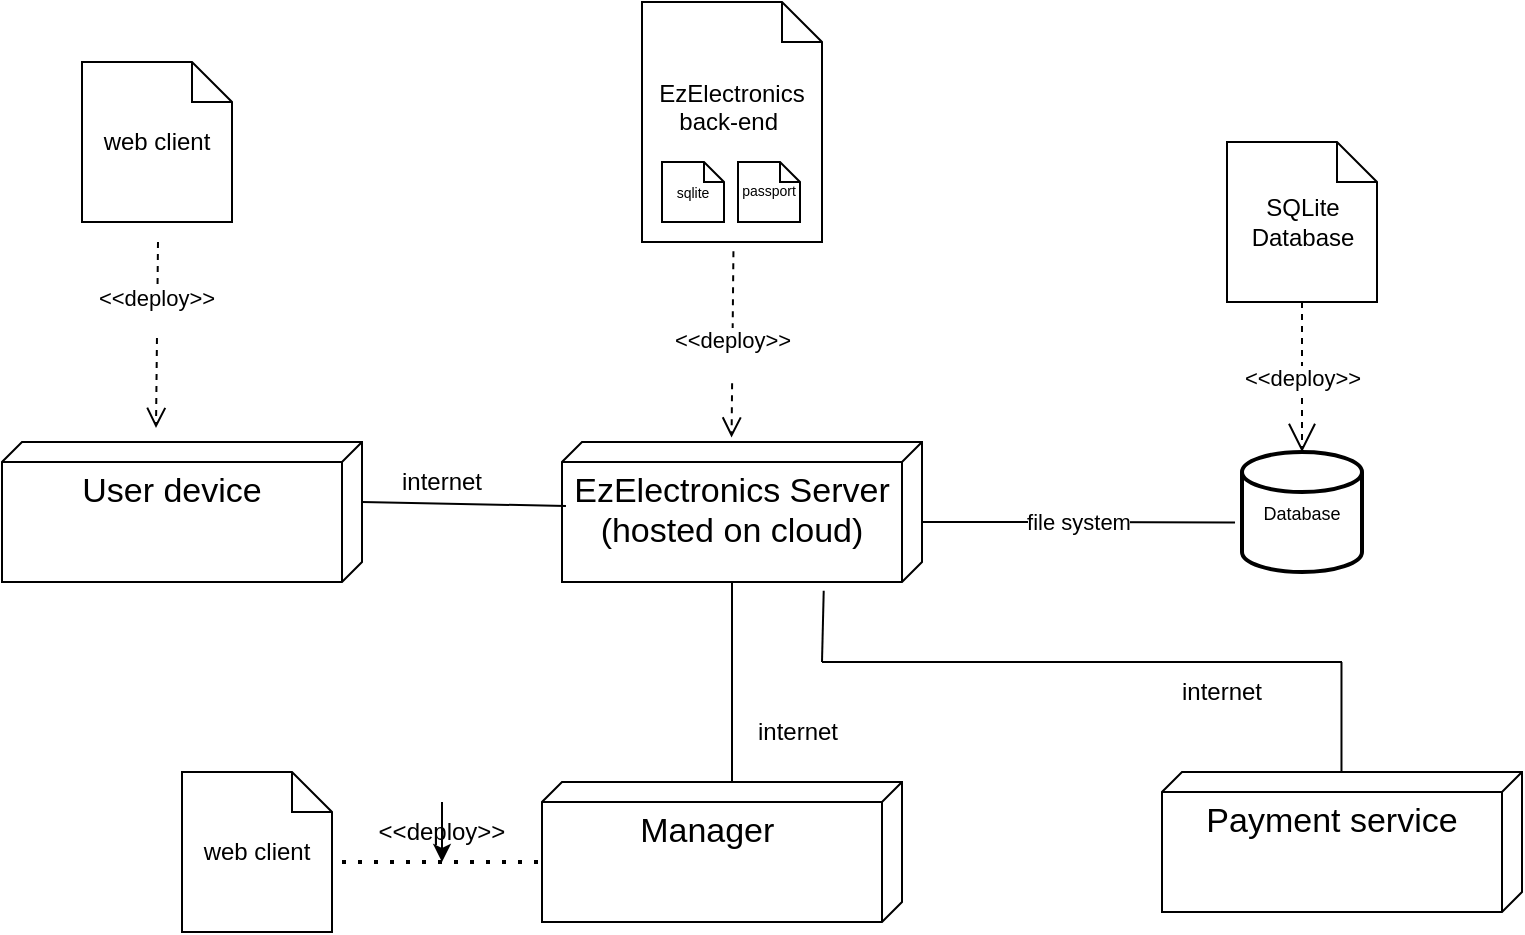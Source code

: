 <mxfile version="24.3.0" type="device">
  <diagram name="Pagina-1" id="_NdyMHsjb8DIdISqBQqW">
    <mxGraphModel dx="1327" dy="604" grid="1" gridSize="10" guides="1" tooltips="1" connect="1" arrows="1" fold="1" page="1" pageScale="1" pageWidth="827" pageHeight="1169" math="0" shadow="0">
      <root>
        <mxCell id="0" />
        <mxCell id="1" parent="0" />
        <mxCell id="BmYraWDIbmatM974oFuv-1" value="EzElectronics Server&lt;div&gt;(hosted on cloud)&lt;/div&gt;" style="verticalAlign=top;align=center;spacingTop=8;spacingLeft=2;spacingRight=12;shape=cube;size=10;direction=south;fontStyle=0;html=1;whiteSpace=wrap;fontSize=17;" parent="1" vertex="1">
          <mxGeometry x="310" y="280" width="180" height="70" as="geometry" />
        </mxCell>
        <mxCell id="BmYraWDIbmatM974oFuv-4" value="EzElectronics back-end&amp;nbsp;&lt;div&gt;&lt;br&gt;&lt;/div&gt;" style="shape=note;size=20;whiteSpace=wrap;html=1;" parent="1" vertex="1">
          <mxGeometry x="350" y="60" width="90" height="120" as="geometry" />
        </mxCell>
        <mxCell id="BmYraWDIbmatM974oFuv-5" value="&amp;lt;&amp;lt;deploy&amp;gt;&amp;gt;&lt;div&gt;&lt;br&gt;&lt;/div&gt;" style="html=1;verticalAlign=bottom;endArrow=open;dashed=1;endSize=8;curved=0;rounded=0;entryX=-0.032;entryY=0.529;entryDx=0;entryDy=0;entryPerimeter=0;exitX=0.508;exitY=1.039;exitDx=0;exitDy=0;exitPerimeter=0;" parent="1" source="BmYraWDIbmatM974oFuv-4" target="BmYraWDIbmatM974oFuv-1" edge="1">
          <mxGeometry x="0.428" relative="1" as="geometry">
            <mxPoint x="400" y="200" as="sourcePoint" />
            <mxPoint x="399.47" y="250" as="targetPoint" />
            <mxPoint as="offset" />
          </mxGeometry>
        </mxCell>
        <mxCell id="BmYraWDIbmatM974oFuv-7" value="&lt;div style=&quot;&quot;&gt;&lt;font style=&quot;font-size: 7px;&quot;&gt;sqlite&lt;/font&gt;&lt;/div&gt;" style="shape=note;size=10;whiteSpace=wrap;html=1;fontSize=8;" parent="1" vertex="1">
          <mxGeometry x="360" y="140" width="31" height="30" as="geometry" />
        </mxCell>
        <mxCell id="BmYraWDIbmatM974oFuv-8" value="&lt;div style=&quot;font-size: 7px;&quot;&gt;&lt;font style=&quot;font-size: 7px;&quot;&gt;passport&lt;/font&gt;&lt;/div&gt;" style="shape=note;size=10;whiteSpace=wrap;html=1;fontSize=7;" parent="1" vertex="1">
          <mxGeometry x="398" y="140" width="31" height="30" as="geometry" />
        </mxCell>
        <mxCell id="89rJYb5EtX0BTrZBLkx5-1" value="&lt;div style=&quot;&quot;&gt;&lt;span style=&quot;font-size: 9px; background-color: initial;&quot;&gt;Database&lt;/span&gt;&lt;/div&gt;" style="strokeWidth=2;html=1;shape=mxgraph.flowchart.database;whiteSpace=wrap;align=center;" parent="1" vertex="1">
          <mxGeometry x="650" y="285" width="60" height="60" as="geometry" />
        </mxCell>
        <mxCell id="89rJYb5EtX0BTrZBLkx5-4" value="file system" style="endArrow=none;html=1;rounded=0;entryX=-0.058;entryY=0.587;entryDx=0;entryDy=0;entryPerimeter=0;" parent="1" target="89rJYb5EtX0BTrZBLkx5-1" edge="1">
          <mxGeometry width="50" height="50" relative="1" as="geometry">
            <mxPoint x="490" y="320" as="sourcePoint" />
            <mxPoint x="540" y="270" as="targetPoint" />
            <Array as="points">
              <mxPoint x="560" y="320" />
            </Array>
          </mxGeometry>
        </mxCell>
        <mxCell id="89rJYb5EtX0BTrZBLkx5-5" value="SQLite&lt;div&gt;Database&lt;/div&gt;" style="shape=note;size=20;whiteSpace=wrap;html=1;" parent="1" vertex="1">
          <mxGeometry x="642.5" y="130" width="75" height="80" as="geometry" />
        </mxCell>
        <mxCell id="89rJYb5EtX0BTrZBLkx5-11" value="&amp;lt;&amp;lt;deploy&amp;gt;&amp;gt;" style="endArrow=open;endSize=12;dashed=1;html=1;rounded=0;exitX=0.5;exitY=1;exitDx=0;exitDy=0;exitPerimeter=0;entryX=0.5;entryY=0;entryDx=0;entryDy=0;entryPerimeter=0;" parent="1" source="89rJYb5EtX0BTrZBLkx5-5" target="89rJYb5EtX0BTrZBLkx5-1" edge="1">
          <mxGeometry width="160" relative="1" as="geometry">
            <mxPoint x="640" y="270" as="sourcePoint" />
            <mxPoint x="800" y="270" as="targetPoint" />
          </mxGeometry>
        </mxCell>
        <mxCell id="9u8g-tPA5GnZRjMkDOOB-1" value="User device" style="verticalAlign=top;align=center;spacingTop=8;spacingLeft=2;spacingRight=12;shape=cube;size=10;direction=south;fontStyle=0;html=1;whiteSpace=wrap;fontSize=17;" parent="1" vertex="1">
          <mxGeometry x="30" y="280" width="180" height="70" as="geometry" />
        </mxCell>
        <mxCell id="9u8g-tPA5GnZRjMkDOOB-3" value="" style="endArrow=none;html=1;rounded=0;exitX=0;exitY=0;exitDx=30;exitDy=0;exitPerimeter=0;entryX=0.457;entryY=0.989;entryDx=0;entryDy=0;entryPerimeter=0;" parent="1" source="9u8g-tPA5GnZRjMkDOOB-1" target="BmYraWDIbmatM974oFuv-1" edge="1">
          <mxGeometry width="50" height="50" relative="1" as="geometry">
            <mxPoint x="390" y="280" as="sourcePoint" />
            <mxPoint x="440" y="230" as="targetPoint" />
          </mxGeometry>
        </mxCell>
        <mxCell id="9u8g-tPA5GnZRjMkDOOB-6" value="internet" style="text;html=1;align=center;verticalAlign=middle;whiteSpace=wrap;rounded=0;" parent="1" vertex="1">
          <mxGeometry x="220" y="285" width="60" height="30" as="geometry" />
        </mxCell>
        <mxCell id="9u8g-tPA5GnZRjMkDOOB-7" value="web client" style="shape=note;size=20;whiteSpace=wrap;html=1;" parent="1" vertex="1">
          <mxGeometry x="70" y="90" width="75" height="80" as="geometry" />
        </mxCell>
        <mxCell id="9u8g-tPA5GnZRjMkDOOB-8" value="&amp;lt;&amp;lt;deploy&amp;gt;&amp;gt;&lt;div&gt;&lt;br&gt;&lt;/div&gt;" style="html=1;verticalAlign=bottom;endArrow=open;dashed=1;endSize=8;curved=0;rounded=0;entryX=-0.032;entryY=0.529;entryDx=0;entryDy=0;entryPerimeter=0;exitX=0.508;exitY=1.039;exitDx=0;exitDy=0;exitPerimeter=0;" parent="1" edge="1">
          <mxGeometry x="0.075" relative="1" as="geometry">
            <mxPoint x="108" y="180" as="sourcePoint" />
            <mxPoint x="107" y="273" as="targetPoint" />
            <mxPoint as="offset" />
            <Array as="points" />
          </mxGeometry>
        </mxCell>
        <mxCell id="8MKmQpULTgNaZWhfGZAZ-1" value="Manager&amp;nbsp;" style="verticalAlign=top;align=center;spacingTop=8;spacingLeft=2;spacingRight=12;shape=cube;size=10;direction=south;fontStyle=0;html=1;whiteSpace=wrap;fontSize=17;" vertex="1" parent="1">
          <mxGeometry x="300" y="450" width="180" height="70" as="geometry" />
        </mxCell>
        <mxCell id="8MKmQpULTgNaZWhfGZAZ-2" value="" style="endArrow=none;html=1;rounded=0;exitX=0;exitY=0;exitDx=0;exitDy=85;exitPerimeter=0;entryX=0;entryY=0;entryDx=70;entryDy=95;entryPerimeter=0;" edge="1" parent="1" source="8MKmQpULTgNaZWhfGZAZ-1" target="BmYraWDIbmatM974oFuv-1">
          <mxGeometry width="50" height="50" relative="1" as="geometry">
            <mxPoint x="390" y="320" as="sourcePoint" />
            <mxPoint x="440" y="270" as="targetPoint" />
          </mxGeometry>
        </mxCell>
        <mxCell id="8MKmQpULTgNaZWhfGZAZ-3" value="internet" style="text;html=1;align=center;verticalAlign=middle;whiteSpace=wrap;rounded=0;" vertex="1" parent="1">
          <mxGeometry x="398" y="410" width="60" height="30" as="geometry" />
        </mxCell>
        <mxCell id="8MKmQpULTgNaZWhfGZAZ-4" value="web client" style="shape=note;size=20;whiteSpace=wrap;html=1;" vertex="1" parent="1">
          <mxGeometry x="120" y="445" width="75" height="80" as="geometry" />
        </mxCell>
        <mxCell id="8MKmQpULTgNaZWhfGZAZ-6" value="" style="endArrow=none;dashed=1;html=1;dashPattern=1 3;strokeWidth=2;rounded=0;entryX=0;entryY=0;entryDx=40;entryDy=180;entryPerimeter=0;" edge="1" parent="1" target="8MKmQpULTgNaZWhfGZAZ-1">
          <mxGeometry width="50" height="50" relative="1" as="geometry">
            <mxPoint x="200" y="490" as="sourcePoint" />
            <mxPoint x="440" y="440" as="targetPoint" />
          </mxGeometry>
        </mxCell>
        <mxCell id="8MKmQpULTgNaZWhfGZAZ-7" value="&amp;lt;&amp;lt;deploy&amp;gt;&amp;gt;" style="text;html=1;align=center;verticalAlign=middle;whiteSpace=wrap;rounded=0;" vertex="1" parent="1">
          <mxGeometry x="220" y="460" width="60" height="30" as="geometry" />
        </mxCell>
        <mxCell id="8MKmQpULTgNaZWhfGZAZ-8" style="edgeStyle=orthogonalEdgeStyle;rounded=0;orthogonalLoop=1;jettySize=auto;html=1;exitX=0.5;exitY=0;exitDx=0;exitDy=0;entryX=0.5;entryY=1;entryDx=0;entryDy=0;" edge="1" parent="1" source="8MKmQpULTgNaZWhfGZAZ-7" target="8MKmQpULTgNaZWhfGZAZ-7">
          <mxGeometry relative="1" as="geometry" />
        </mxCell>
        <mxCell id="8MKmQpULTgNaZWhfGZAZ-9" value="Payment service" style="verticalAlign=top;align=center;spacingTop=8;spacingLeft=2;spacingRight=12;shape=cube;size=10;direction=south;fontStyle=0;html=1;whiteSpace=wrap;fontSize=17;" vertex="1" parent="1">
          <mxGeometry x="610" y="445" width="180" height="70" as="geometry" />
        </mxCell>
        <mxCell id="8MKmQpULTgNaZWhfGZAZ-10" value="" style="endArrow=none;html=1;rounded=0;exitX=0;exitY=0;exitDx=0;exitDy=85;exitPerimeter=0;" edge="1" parent="1">
          <mxGeometry width="50" height="50" relative="1" as="geometry">
            <mxPoint x="699.74" y="445" as="sourcePoint" />
            <mxPoint x="699.74" y="390" as="targetPoint" />
          </mxGeometry>
        </mxCell>
        <mxCell id="8MKmQpULTgNaZWhfGZAZ-11" value="internet" style="text;html=1;align=center;verticalAlign=middle;whiteSpace=wrap;rounded=0;" vertex="1" parent="1">
          <mxGeometry x="610" y="390" width="60" height="30" as="geometry" />
        </mxCell>
        <mxCell id="8MKmQpULTgNaZWhfGZAZ-12" value="" style="endArrow=none;html=1;rounded=0;" edge="1" parent="1">
          <mxGeometry width="50" height="50" relative="1" as="geometry">
            <mxPoint x="700" y="390" as="sourcePoint" />
            <mxPoint x="440" y="390" as="targetPoint" />
          </mxGeometry>
        </mxCell>
        <mxCell id="8MKmQpULTgNaZWhfGZAZ-16" value="" style="endArrow=none;html=1;rounded=0;entryX=1.062;entryY=0.273;entryDx=0;entryDy=0;entryPerimeter=0;" edge="1" parent="1" target="BmYraWDIbmatM974oFuv-1">
          <mxGeometry width="50" height="50" relative="1" as="geometry">
            <mxPoint x="440" y="390" as="sourcePoint" />
            <mxPoint x="630" y="320" as="targetPoint" />
          </mxGeometry>
        </mxCell>
      </root>
    </mxGraphModel>
  </diagram>
</mxfile>
